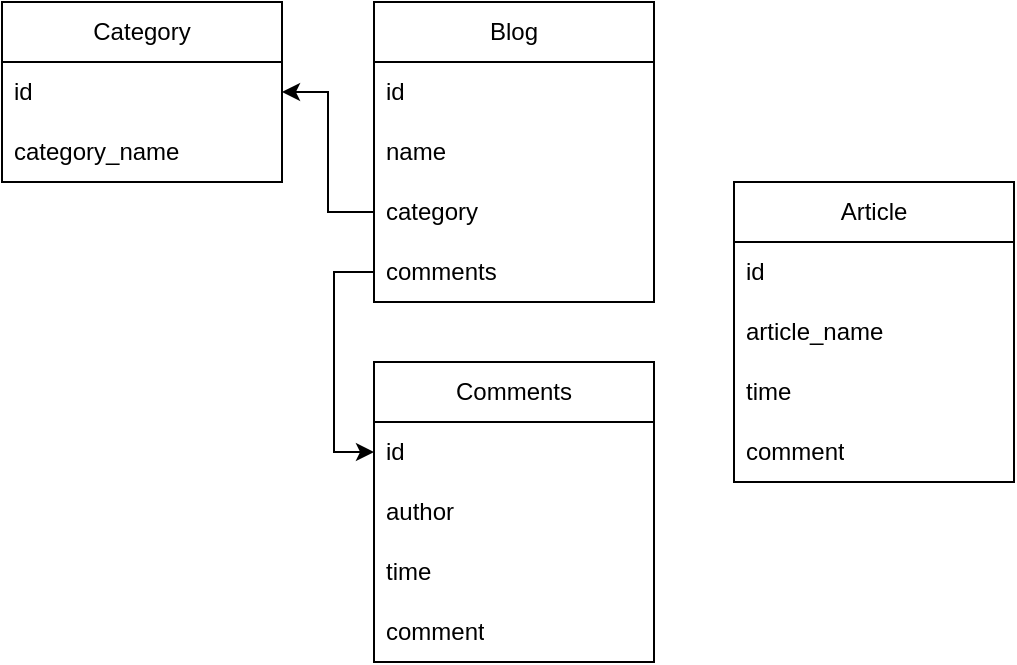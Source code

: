 <mxfile version="24.7.17">
  <diagram name="Страница — 1" id="YXhvH56_cx2Ilfcffude">
    <mxGraphModel dx="1235" dy="665" grid="1" gridSize="10" guides="1" tooltips="1" connect="1" arrows="1" fold="1" page="1" pageScale="1" pageWidth="827" pageHeight="1169" math="0" shadow="0">
      <root>
        <mxCell id="0" />
        <mxCell id="1" parent="0" />
        <mxCell id="ZJz7hh9UCL5l54PfvnS1-85" value="Category" style="swimlane;fontStyle=0;childLayout=stackLayout;horizontal=1;startSize=30;horizontalStack=0;resizeParent=1;resizeParentMax=0;resizeLast=0;collapsible=1;marginBottom=0;whiteSpace=wrap;html=1;" vertex="1" parent="1">
          <mxGeometry x="274" y="180" width="140" height="90" as="geometry" />
        </mxCell>
        <mxCell id="ZJz7hh9UCL5l54PfvnS1-86" value="id" style="text;strokeColor=none;fillColor=none;align=left;verticalAlign=middle;spacingLeft=4;spacingRight=4;overflow=hidden;points=[[0,0.5],[1,0.5]];portConstraint=eastwest;rotatable=0;whiteSpace=wrap;html=1;" vertex="1" parent="ZJz7hh9UCL5l54PfvnS1-85">
          <mxGeometry y="30" width="140" height="30" as="geometry" />
        </mxCell>
        <mxCell id="ZJz7hh9UCL5l54PfvnS1-87" value="category_name" style="text;strokeColor=none;fillColor=none;align=left;verticalAlign=middle;spacingLeft=4;spacingRight=4;overflow=hidden;points=[[0,0.5],[1,0.5]];portConstraint=eastwest;rotatable=0;whiteSpace=wrap;html=1;" vertex="1" parent="ZJz7hh9UCL5l54PfvnS1-85">
          <mxGeometry y="60" width="140" height="30" as="geometry" />
        </mxCell>
        <mxCell id="ZJz7hh9UCL5l54PfvnS1-88" value="Blog" style="swimlane;fontStyle=0;childLayout=stackLayout;horizontal=1;startSize=30;horizontalStack=0;resizeParent=1;resizeParentMax=0;resizeLast=0;collapsible=1;marginBottom=0;whiteSpace=wrap;html=1;" vertex="1" parent="1">
          <mxGeometry x="460" y="180" width="140" height="150" as="geometry" />
        </mxCell>
        <mxCell id="ZJz7hh9UCL5l54PfvnS1-89" value="id" style="text;strokeColor=none;fillColor=none;align=left;verticalAlign=middle;spacingLeft=4;spacingRight=4;overflow=hidden;points=[[0,0.5],[1,0.5]];portConstraint=eastwest;rotatable=0;whiteSpace=wrap;html=1;" vertex="1" parent="ZJz7hh9UCL5l54PfvnS1-88">
          <mxGeometry y="30" width="140" height="30" as="geometry" />
        </mxCell>
        <mxCell id="ZJz7hh9UCL5l54PfvnS1-90" value="name" style="text;strokeColor=none;fillColor=none;align=left;verticalAlign=middle;spacingLeft=4;spacingRight=4;overflow=hidden;points=[[0,0.5],[1,0.5]];portConstraint=eastwest;rotatable=0;whiteSpace=wrap;html=1;" vertex="1" parent="ZJz7hh9UCL5l54PfvnS1-88">
          <mxGeometry y="60" width="140" height="30" as="geometry" />
        </mxCell>
        <mxCell id="ZJz7hh9UCL5l54PfvnS1-97" value="category" style="text;strokeColor=none;fillColor=none;align=left;verticalAlign=middle;spacingLeft=4;spacingRight=4;overflow=hidden;points=[[0,0.5],[1,0.5]];portConstraint=eastwest;rotatable=0;whiteSpace=wrap;html=1;" vertex="1" parent="ZJz7hh9UCL5l54PfvnS1-88">
          <mxGeometry y="90" width="140" height="30" as="geometry" />
        </mxCell>
        <mxCell id="ZJz7hh9UCL5l54PfvnS1-100" value="comments" style="text;strokeColor=none;fillColor=none;align=left;verticalAlign=middle;spacingLeft=4;spacingRight=4;overflow=hidden;points=[[0,0.5],[1,0.5]];portConstraint=eastwest;rotatable=0;whiteSpace=wrap;html=1;" vertex="1" parent="ZJz7hh9UCL5l54PfvnS1-88">
          <mxGeometry y="120" width="140" height="30" as="geometry" />
        </mxCell>
        <mxCell id="ZJz7hh9UCL5l54PfvnS1-101" value="Comments" style="swimlane;fontStyle=0;childLayout=stackLayout;horizontal=1;startSize=30;horizontalStack=0;resizeParent=1;resizeParentMax=0;resizeLast=0;collapsible=1;marginBottom=0;whiteSpace=wrap;html=1;" vertex="1" parent="1">
          <mxGeometry x="460" y="360" width="140" height="150" as="geometry" />
        </mxCell>
        <mxCell id="ZJz7hh9UCL5l54PfvnS1-102" value="id" style="text;strokeColor=none;fillColor=none;align=left;verticalAlign=middle;spacingLeft=4;spacingRight=4;overflow=hidden;points=[[0,0.5],[1,0.5]];portConstraint=eastwest;rotatable=0;whiteSpace=wrap;html=1;" vertex="1" parent="ZJz7hh9UCL5l54PfvnS1-101">
          <mxGeometry y="30" width="140" height="30" as="geometry" />
        </mxCell>
        <mxCell id="ZJz7hh9UCL5l54PfvnS1-105" value="author" style="text;strokeColor=none;fillColor=none;align=left;verticalAlign=middle;spacingLeft=4;spacingRight=4;overflow=hidden;points=[[0,0.5],[1,0.5]];portConstraint=eastwest;rotatable=0;whiteSpace=wrap;html=1;" vertex="1" parent="ZJz7hh9UCL5l54PfvnS1-101">
          <mxGeometry y="60" width="140" height="30" as="geometry" />
        </mxCell>
        <mxCell id="ZJz7hh9UCL5l54PfvnS1-107" value="time" style="text;strokeColor=none;fillColor=none;align=left;verticalAlign=middle;spacingLeft=4;spacingRight=4;overflow=hidden;points=[[0,0.5],[1,0.5]];portConstraint=eastwest;rotatable=0;whiteSpace=wrap;html=1;" vertex="1" parent="ZJz7hh9UCL5l54PfvnS1-101">
          <mxGeometry y="90" width="140" height="30" as="geometry" />
        </mxCell>
        <mxCell id="ZJz7hh9UCL5l54PfvnS1-106" value="comment" style="text;strokeColor=none;fillColor=none;align=left;verticalAlign=middle;spacingLeft=4;spacingRight=4;overflow=hidden;points=[[0,0.5],[1,0.5]];portConstraint=eastwest;rotatable=0;whiteSpace=wrap;html=1;" vertex="1" parent="ZJz7hh9UCL5l54PfvnS1-101">
          <mxGeometry y="120" width="140" height="30" as="geometry" />
        </mxCell>
        <mxCell id="ZJz7hh9UCL5l54PfvnS1-109" value="Article" style="swimlane;fontStyle=0;childLayout=stackLayout;horizontal=1;startSize=30;horizontalStack=0;resizeParent=1;resizeParentMax=0;resizeLast=0;collapsible=1;marginBottom=0;whiteSpace=wrap;html=1;" vertex="1" parent="1">
          <mxGeometry x="640" y="270" width="140" height="150" as="geometry" />
        </mxCell>
        <mxCell id="ZJz7hh9UCL5l54PfvnS1-110" value="id" style="text;strokeColor=none;fillColor=none;align=left;verticalAlign=middle;spacingLeft=4;spacingRight=4;overflow=hidden;points=[[0,0.5],[1,0.5]];portConstraint=eastwest;rotatable=0;whiteSpace=wrap;html=1;" vertex="1" parent="ZJz7hh9UCL5l54PfvnS1-109">
          <mxGeometry y="30" width="140" height="30" as="geometry" />
        </mxCell>
        <mxCell id="ZJz7hh9UCL5l54PfvnS1-111" value="article_name" style="text;strokeColor=none;fillColor=none;align=left;verticalAlign=middle;spacingLeft=4;spacingRight=4;overflow=hidden;points=[[0,0.5],[1,0.5]];portConstraint=eastwest;rotatable=0;whiteSpace=wrap;html=1;" vertex="1" parent="ZJz7hh9UCL5l54PfvnS1-109">
          <mxGeometry y="60" width="140" height="30" as="geometry" />
        </mxCell>
        <mxCell id="ZJz7hh9UCL5l54PfvnS1-112" value="time" style="text;strokeColor=none;fillColor=none;align=left;verticalAlign=middle;spacingLeft=4;spacingRight=4;overflow=hidden;points=[[0,0.5],[1,0.5]];portConstraint=eastwest;rotatable=0;whiteSpace=wrap;html=1;" vertex="1" parent="ZJz7hh9UCL5l54PfvnS1-109">
          <mxGeometry y="90" width="140" height="30" as="geometry" />
        </mxCell>
        <mxCell id="ZJz7hh9UCL5l54PfvnS1-113" value="comment" style="text;strokeColor=none;fillColor=none;align=left;verticalAlign=middle;spacingLeft=4;spacingRight=4;overflow=hidden;points=[[0,0.5],[1,0.5]];portConstraint=eastwest;rotatable=0;whiteSpace=wrap;html=1;" vertex="1" parent="ZJz7hh9UCL5l54PfvnS1-109">
          <mxGeometry y="120" width="140" height="30" as="geometry" />
        </mxCell>
        <mxCell id="ZJz7hh9UCL5l54PfvnS1-117" style="edgeStyle=orthogonalEdgeStyle;rounded=0;orthogonalLoop=1;jettySize=auto;html=1;entryX=1;entryY=0.5;entryDx=0;entryDy=0;" edge="1" parent="1" source="ZJz7hh9UCL5l54PfvnS1-97" target="ZJz7hh9UCL5l54PfvnS1-86">
          <mxGeometry relative="1" as="geometry" />
        </mxCell>
        <mxCell id="ZJz7hh9UCL5l54PfvnS1-118" style="edgeStyle=orthogonalEdgeStyle;rounded=0;orthogonalLoop=1;jettySize=auto;html=1;entryX=0;entryY=0.5;entryDx=0;entryDy=0;" edge="1" parent="1" source="ZJz7hh9UCL5l54PfvnS1-100" target="ZJz7hh9UCL5l54PfvnS1-102">
          <mxGeometry relative="1" as="geometry" />
        </mxCell>
      </root>
    </mxGraphModel>
  </diagram>
</mxfile>
